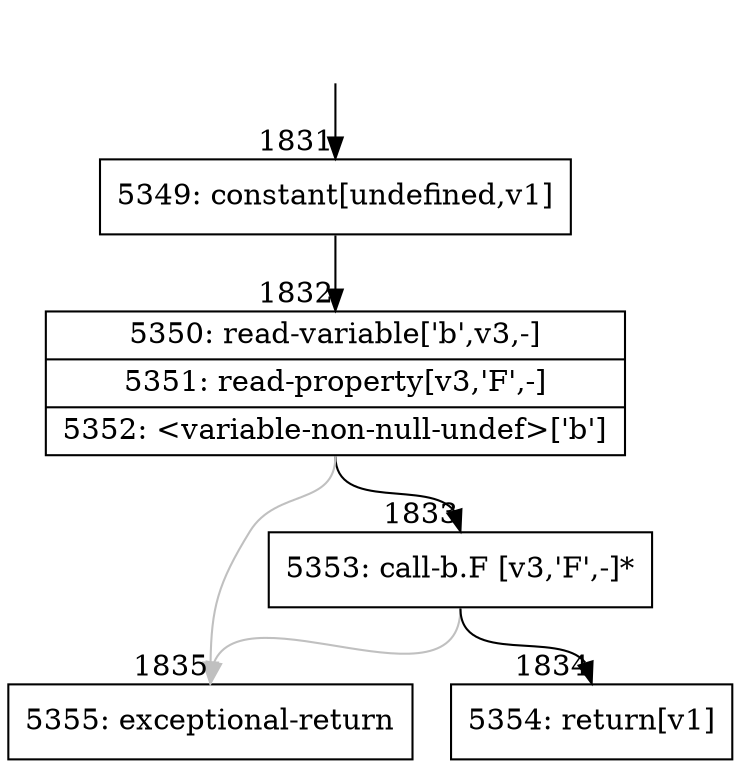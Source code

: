 digraph {
rankdir="TD"
BB_entry162[shape=none,label=""];
BB_entry162 -> BB1831 [tailport=s, headport=n, headlabel="    1831"]
BB1831 [shape=record label="{5349: constant[undefined,v1]}" ] 
BB1831 -> BB1832 [tailport=s, headport=n, headlabel="      1832"]
BB1832 [shape=record label="{5350: read-variable['b',v3,-]|5351: read-property[v3,'F',-]|5352: \<variable-non-null-undef\>['b']}" ] 
BB1832 -> BB1833 [tailport=s, headport=n, headlabel="      1833"]
BB1832 -> BB1835 [tailport=s, headport=n, color=gray, headlabel="      1835"]
BB1833 [shape=record label="{5353: call-b.F [v3,'F',-]*}" ] 
BB1833 -> BB1834 [tailport=s, headport=n, headlabel="      1834"]
BB1833 -> BB1835 [tailport=s, headport=n, color=gray]
BB1834 [shape=record label="{5354: return[v1]}" ] 
BB1835 [shape=record label="{5355: exceptional-return}" ] 
}
